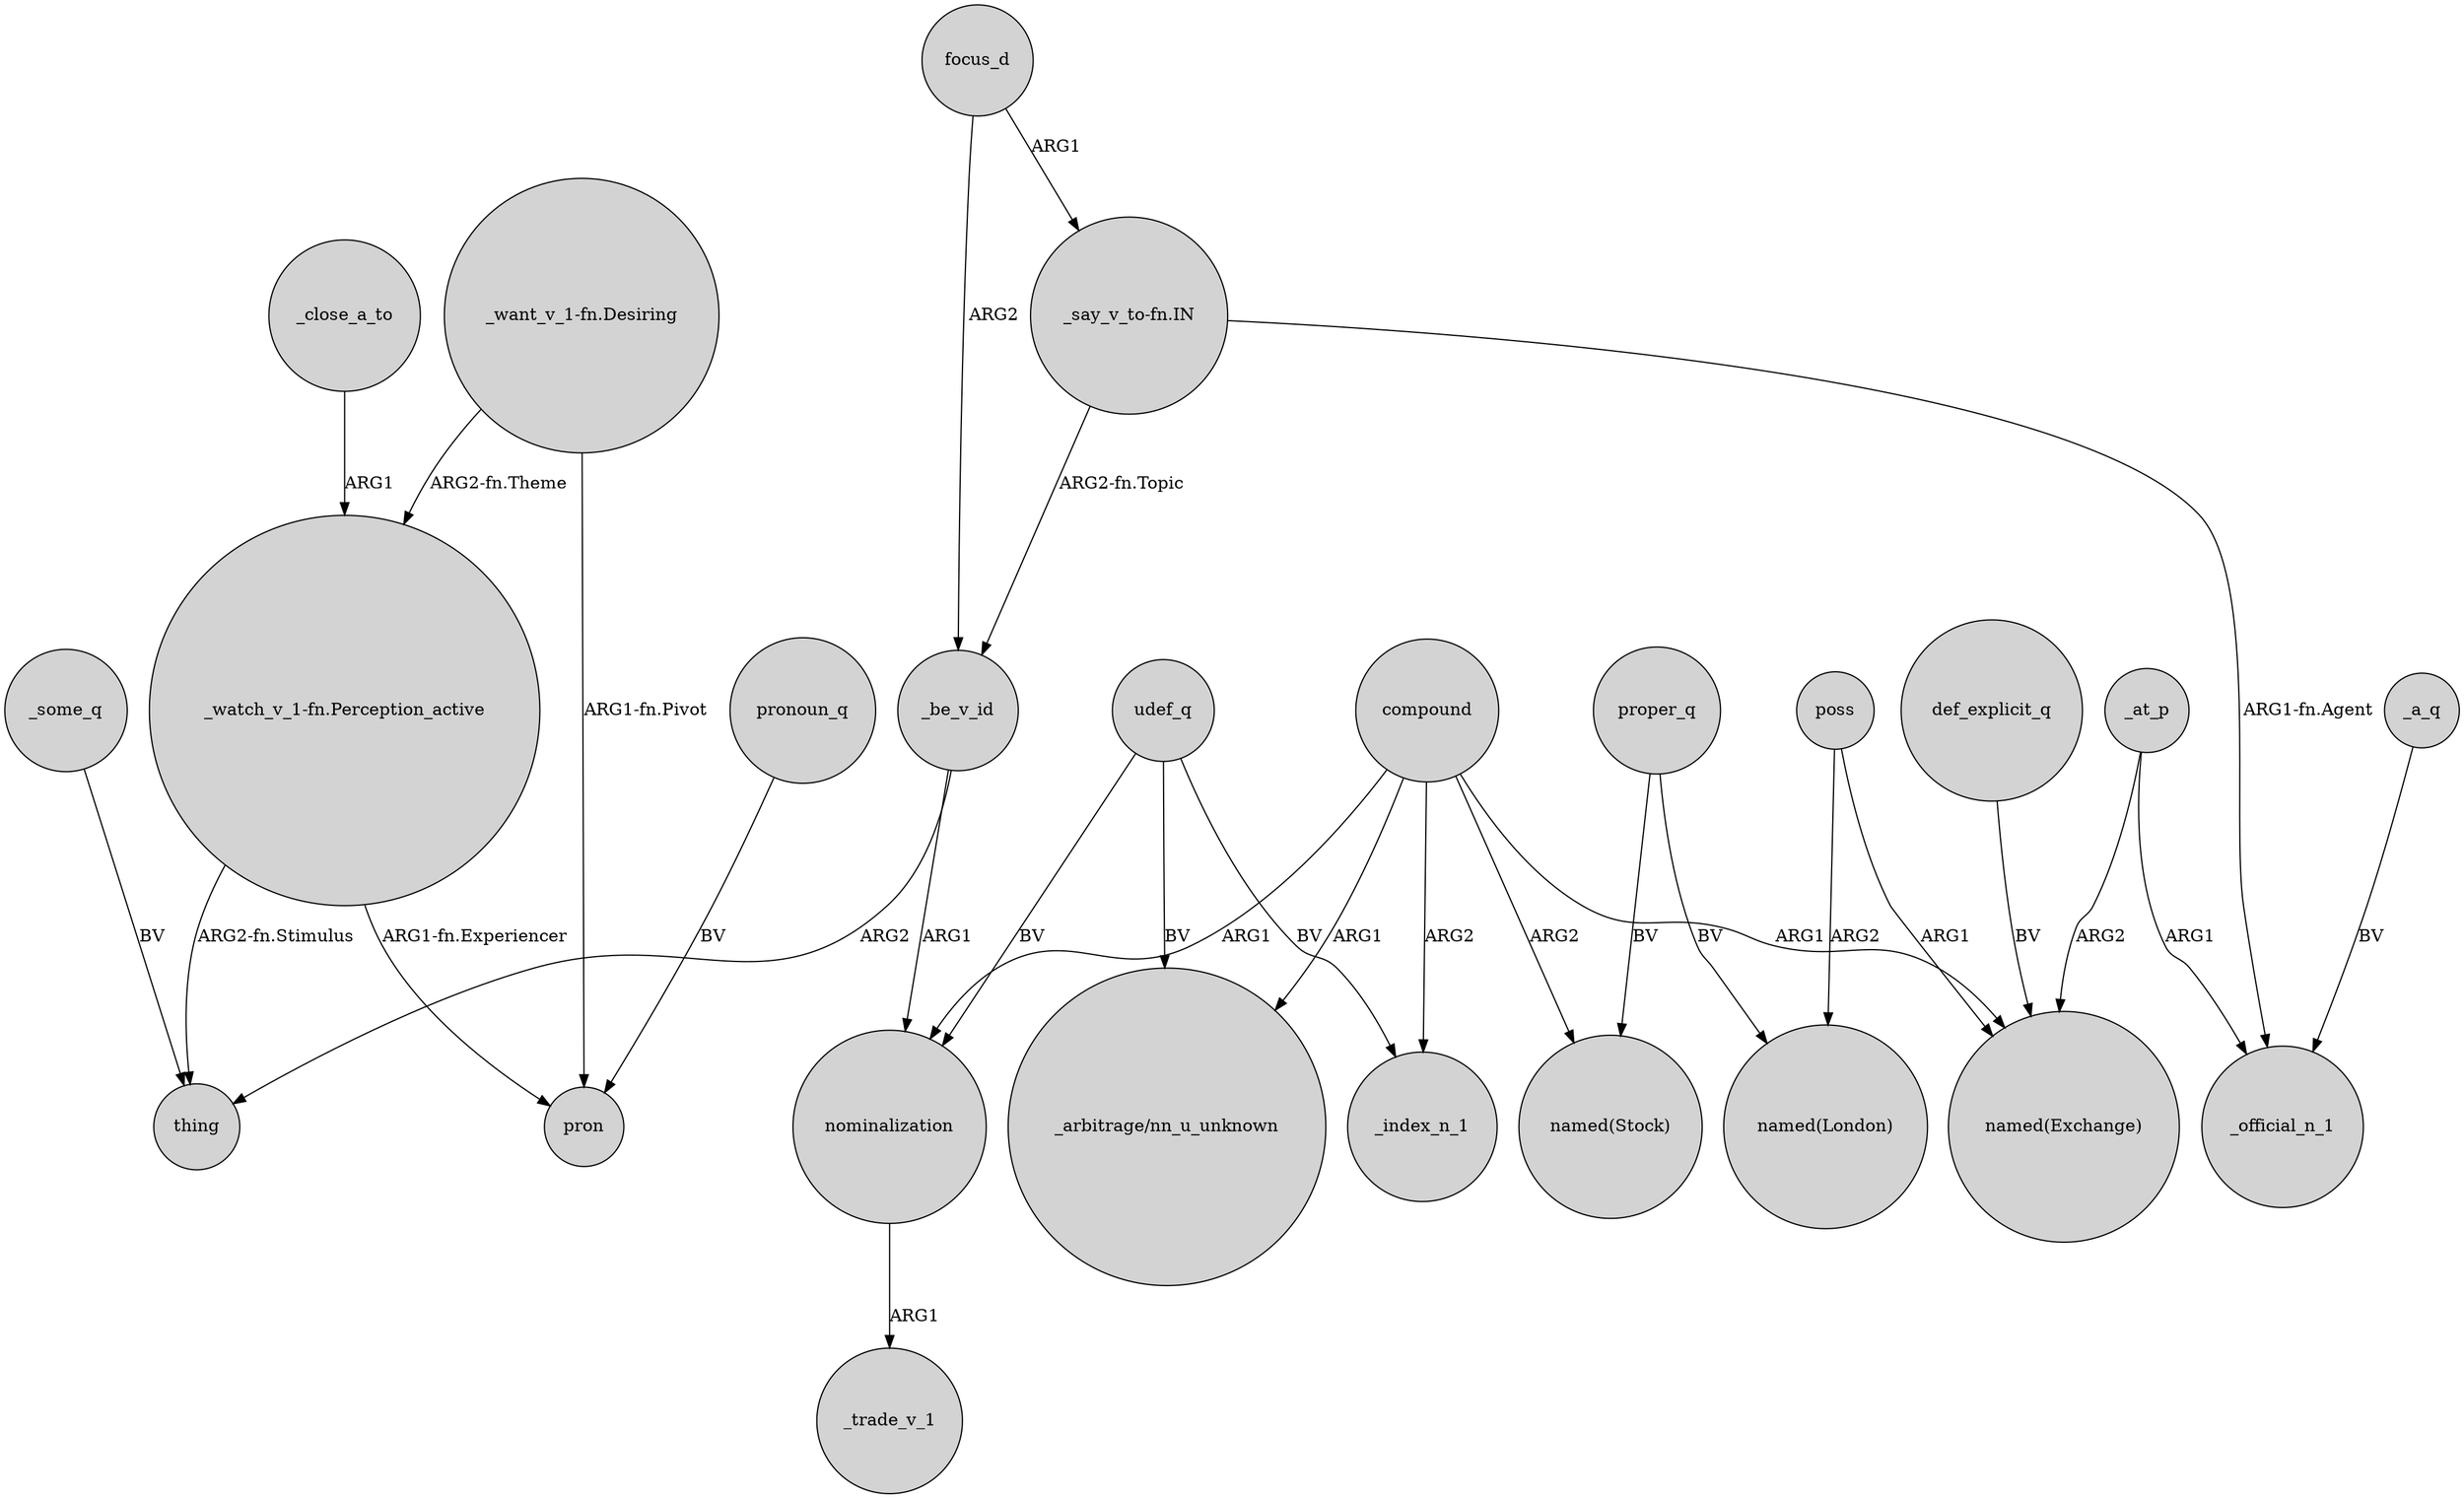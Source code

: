digraph {
	node [shape=circle style=filled]
	focus_d -> _be_v_id [label=ARG2]
	compound -> _index_n_1 [label=ARG2]
	_some_q -> thing [label=BV]
	_be_v_id -> nominalization [label=ARG1]
	proper_q -> "named(Stock)" [label=BV]
	"_say_v_to-fn.IN" -> _official_n_1 [label="ARG1-fn.Agent"]
	_at_p -> "named(Exchange)" [label=ARG2]
	"_want_v_1-fn.Desiring" -> pron [label="ARG1-fn.Pivot"]
	poss -> "named(Exchange)" [label=ARG1]
	udef_q -> _index_n_1 [label=BV]
	nominalization -> _trade_v_1 [label=ARG1]
	"_say_v_to-fn.IN" -> _be_v_id [label="ARG2-fn.Topic"]
	pronoun_q -> pron [label=BV]
	_a_q -> _official_n_1 [label=BV]
	udef_q -> "_arbitrage/nn_u_unknown" [label=BV]
	"_watch_v_1-fn.Perception_active" -> thing [label="ARG2-fn.Stimulus"]
	compound -> "_arbitrage/nn_u_unknown" [label=ARG1]
	compound -> "named(Exchange)" [label=ARG1]
	udef_q -> nominalization [label=BV]
	"_want_v_1-fn.Desiring" -> "_watch_v_1-fn.Perception_active" [label="ARG2-fn.Theme"]
	proper_q -> "named(London)" [label=BV]
	_at_p -> _official_n_1 [label=ARG1]
	_be_v_id -> thing [label=ARG2]
	def_explicit_q -> "named(Exchange)" [label=BV]
	poss -> "named(London)" [label=ARG2]
	compound -> nominalization [label=ARG1]
	"_watch_v_1-fn.Perception_active" -> pron [label="ARG1-fn.Experiencer"]
	compound -> "named(Stock)" [label=ARG2]
	_close_a_to -> "_watch_v_1-fn.Perception_active" [label=ARG1]
	focus_d -> "_say_v_to-fn.IN" [label=ARG1]
}
